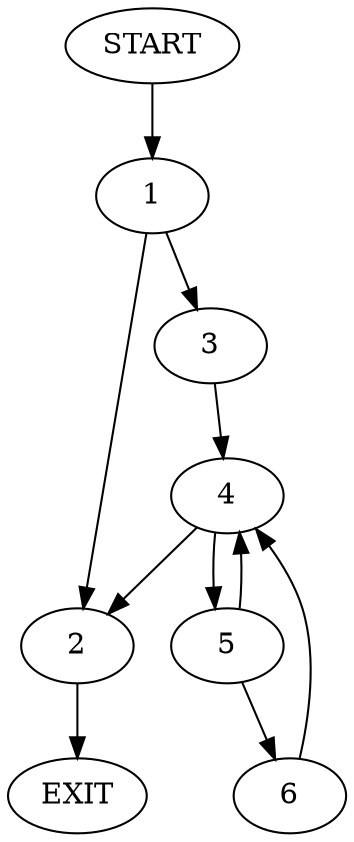 digraph {
0 [label="START"]
7 [label="EXIT"]
0 -> 1
1 -> 2
1 -> 3
2 -> 7
3 -> 4
4 -> 2
4 -> 5
5 -> 6
5 -> 4
6 -> 4
}
